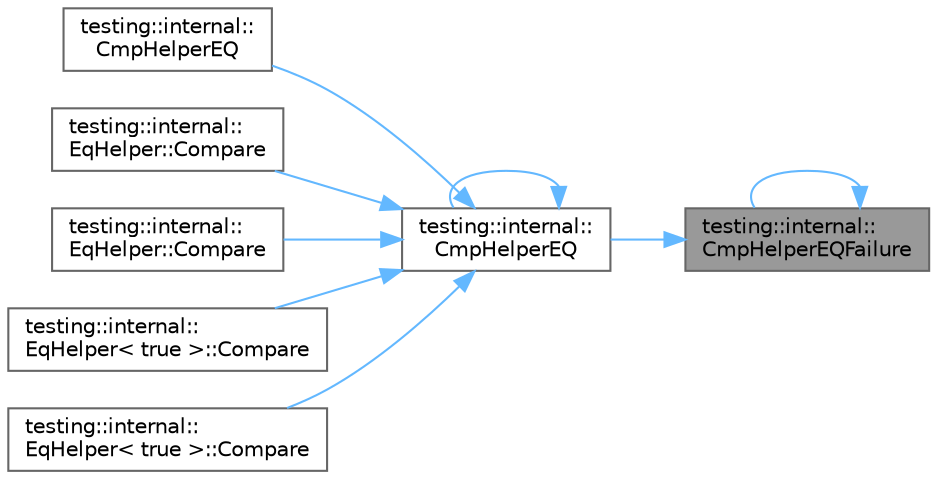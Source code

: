 digraph "testing::internal::CmpHelperEQFailure"
{
 // LATEX_PDF_SIZE
  bgcolor="transparent";
  edge [fontname=Helvetica,fontsize=10,labelfontname=Helvetica,labelfontsize=10];
  node [fontname=Helvetica,fontsize=10,shape=box,height=0.2,width=0.4];
  rankdir="RL";
  Node1 [id="Node000001",label="testing::internal::\lCmpHelperEQFailure",height=0.2,width=0.4,color="gray40", fillcolor="grey60", style="filled", fontcolor="black",tooltip=" "];
  Node1 -> Node2 [id="edge1_Node000001_Node000002",dir="back",color="steelblue1",style="solid",tooltip=" "];
  Node2 [id="Node000002",label="testing::internal::\lCmpHelperEQ",height=0.2,width=0.4,color="grey40", fillcolor="white", style="filled",URL="$namespacetesting_1_1internal.html#a4638c74d9b32e971f9b321af6fafc2f1",tooltip=" "];
  Node2 -> Node3 [id="edge2_Node000002_Node000003",dir="back",color="steelblue1",style="solid",tooltip=" "];
  Node3 [id="Node000003",label="testing::internal::\lCmpHelperEQ",height=0.2,width=0.4,color="grey40", fillcolor="white", style="filled",URL="$namespacetesting_1_1internal.html#a1edf90480571c0659a39d13e3777d9ce",tooltip=" "];
  Node2 -> Node2 [id="edge3_Node000002_Node000002",dir="back",color="steelblue1",style="solid",tooltip=" "];
  Node2 -> Node4 [id="edge4_Node000002_Node000004",dir="back",color="steelblue1",style="solid",tooltip=" "];
  Node4 [id="Node000004",label="testing::internal::\lEqHelper::Compare",height=0.2,width=0.4,color="grey40", fillcolor="white", style="filled",URL="$classtesting_1_1internal_1_1_eq_helper.html#aaa42c0059bb3dcc43d556243febb5f1c",tooltip=" "];
  Node2 -> Node5 [id="edge5_Node000002_Node000005",dir="back",color="steelblue1",style="solid",tooltip=" "];
  Node5 [id="Node000005",label="testing::internal::\lEqHelper::Compare",height=0.2,width=0.4,color="grey40", fillcolor="white", style="filled",URL="$classtesting_1_1internal_1_1_eq_helper.html#ae3572c7374534a916b9117efaa89f33f",tooltip=" "];
  Node2 -> Node6 [id="edge6_Node000002_Node000006",dir="back",color="steelblue1",style="solid",tooltip=" "];
  Node6 [id="Node000006",label="testing::internal::\lEqHelper\< true \>::Compare",height=0.2,width=0.4,color="grey40", fillcolor="white", style="filled",URL="$classtesting_1_1internal_1_1_eq_helper_3_01true_01_4.html#a12c7194b2a210b61f06c912eef484ca6",tooltip=" "];
  Node2 -> Node7 [id="edge7_Node000002_Node000007",dir="back",color="steelblue1",style="solid",tooltip=" "];
  Node7 [id="Node000007",label="testing::internal::\lEqHelper\< true \>::Compare",height=0.2,width=0.4,color="grey40", fillcolor="white", style="filled",URL="$classtesting_1_1internal_1_1_eq_helper_3_01true_01_4.html#a6f292601a68c8f0d49e6d48bd309b900",tooltip=" "];
  Node1 -> Node1 [id="edge8_Node000001_Node000001",dir="back",color="steelblue1",style="solid",tooltip=" "];
}
